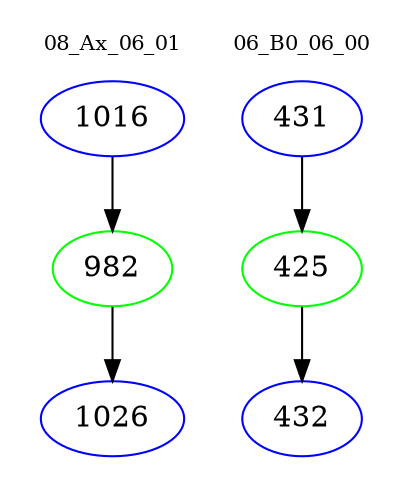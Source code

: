 digraph{
subgraph cluster_0 {
color = white
label = "08_Ax_06_01";
fontsize=10;
T0_1016 [label="1016", color="blue"]
T0_1016 -> T0_982 [color="black"]
T0_982 [label="982", color="green"]
T0_982 -> T0_1026 [color="black"]
T0_1026 [label="1026", color="blue"]
}
subgraph cluster_1 {
color = white
label = "06_B0_06_00";
fontsize=10;
T1_431 [label="431", color="blue"]
T1_431 -> T1_425 [color="black"]
T1_425 [label="425", color="green"]
T1_425 -> T1_432 [color="black"]
T1_432 [label="432", color="blue"]
}
}
